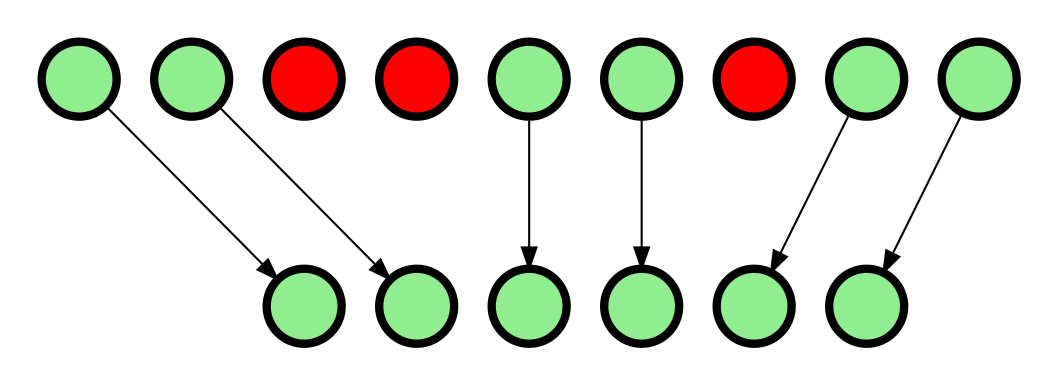 digraph regularization {
    graph [dpi=300]
    rankdir="TD"
    compound=true
    splines="false"

    subgraph cluster_1 {
        style="invis"
        circle11 [label="" shape="circle", penwidth=4, style="filled", fillcolor="lightgreen"]
        circle12 [label="" shape="circle", penwidth=4, style="filled", fillcolor="lightgreen"]
        circle13 [label="" shape="circle", penwidth=4, style="filled", fillcolor="red"]
        circle14 [label="" shape="circle", penwidth=4, style="filled", fillcolor="lightgreen"]
        circle15 [label="" shape="circle", penwidth=4, style="filled", fillcolor="lightgreen"]
        circle16 [label="" shape="circle", penwidth=4, style="filled", fillcolor="red"]
        circle17 [label="" shape="circle", penwidth=4, style="filled", fillcolor="red"]
        circle18 [label="" shape="circle", penwidth=4, style="filled", fillcolor="lightgreen"]
        circle19 [label="" shape="circle", penwidth=4, style="filled", fillcolor="lightgreen"]    
    }

    subgraph cluster_3 {
        style="invis"
        circle21 [label="" shape="circle", penwidth=4, style="filled", fillcolor="lightgreen"]
        circle22 [label="" shape="circle", penwidth=4, style="filled", fillcolor="lightgreen"]
        circle24 [label="" shape="circle", penwidth=4, style="filled", fillcolor="lightgreen"]
        circle25 [label="" shape="circle", penwidth=4, style="filled", fillcolor="lightgreen"]
        circle28 [label="" shape="circle", penwidth=4, style="filled", fillcolor="lightgreen"]
        circle29 [label="" shape="circle", penwidth=4, style="filled", fillcolor="lightgreen"]    
    }

    circle11 -> circle21 [minlen=2]
    circle12 -> circle22 [minlen=2]
    circle14 -> circle24 [minlen=2]
    circle15 -> circle25 [minlen=2]
    circle18 -> circle28 [minlen=2]
    circle19 -> circle29 [minlen=2]

}